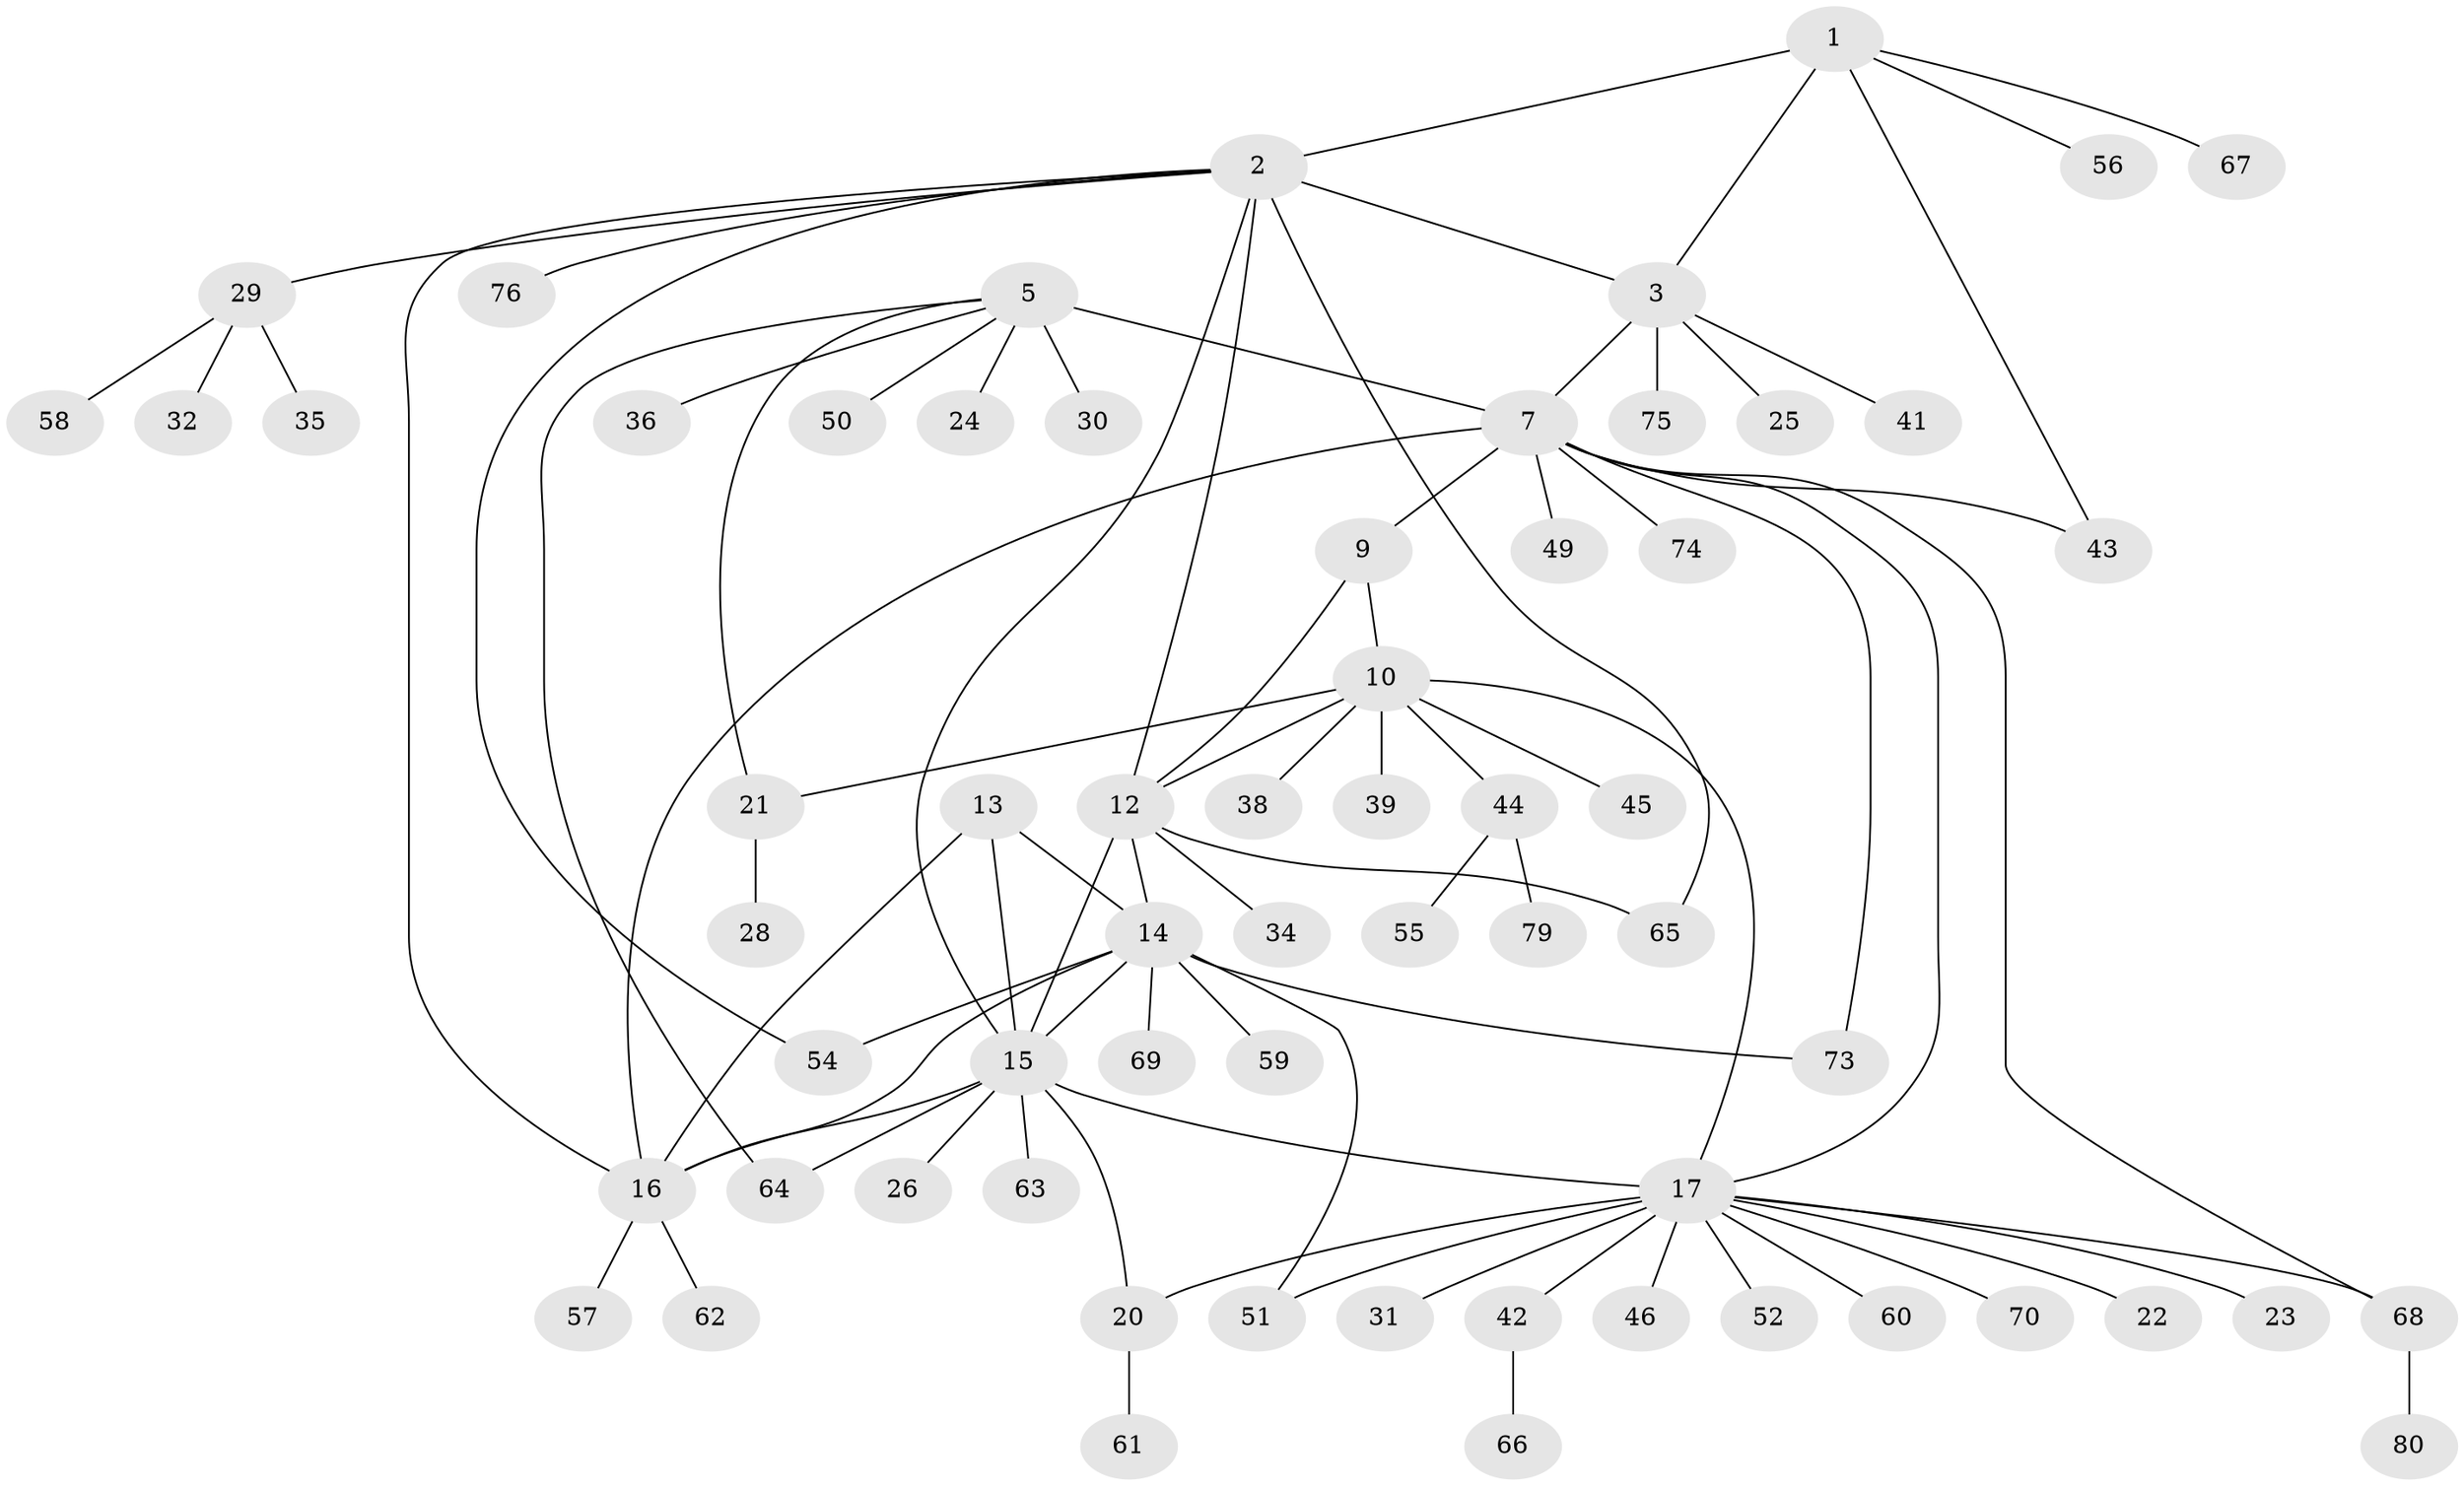 // Generated by graph-tools (version 1.1) at 2025/52/02/27/25 19:52:15]
// undirected, 63 vertices, 83 edges
graph export_dot {
graph [start="1"]
  node [color=gray90,style=filled];
  1;
  2 [super="+4"];
  3 [super="+27"];
  5 [super="+6"];
  7 [super="+8"];
  9;
  10 [super="+11"];
  12 [super="+40"];
  13;
  14 [super="+33"];
  15 [super="+19"];
  16 [super="+72"];
  17 [super="+18"];
  20;
  21 [super="+48"];
  22;
  23 [super="+47"];
  24;
  25;
  26;
  28;
  29 [super="+37"];
  30;
  31;
  32;
  34;
  35;
  36;
  38;
  39;
  41;
  42;
  43 [super="+71"];
  44 [super="+78"];
  45 [super="+53"];
  46;
  49;
  50;
  51;
  52;
  54;
  55;
  56;
  57;
  58;
  59;
  60;
  61;
  62;
  63;
  64;
  65;
  66;
  67;
  68 [super="+77"];
  69;
  70;
  73;
  74;
  75;
  76;
  79;
  80;
  1 -- 2 [weight=2];
  1 -- 3;
  1 -- 43;
  1 -- 56;
  1 -- 67;
  2 -- 3 [weight=2];
  2 -- 12;
  2 -- 29;
  2 -- 54;
  2 -- 65;
  2 -- 76;
  2 -- 16;
  2 -- 15;
  3 -- 25;
  3 -- 75;
  3 -- 7;
  3 -- 41;
  5 -- 7 [weight=4];
  5 -- 21;
  5 -- 24;
  5 -- 30;
  5 -- 36;
  5 -- 64;
  5 -- 50;
  7 -- 16;
  7 -- 49;
  7 -- 68;
  7 -- 74;
  7 -- 73;
  7 -- 9;
  7 -- 43;
  7 -- 17;
  9 -- 10 [weight=2];
  9 -- 12;
  10 -- 12 [weight=2];
  10 -- 38;
  10 -- 45;
  10 -- 21;
  10 -- 39;
  10 -- 44;
  10 -- 17;
  12 -- 15;
  12 -- 34;
  12 -- 65;
  12 -- 14;
  13 -- 14;
  13 -- 15;
  13 -- 16;
  14 -- 15;
  14 -- 16;
  14 -- 59;
  14 -- 69;
  14 -- 73;
  14 -- 54;
  14 -- 51;
  15 -- 16;
  15 -- 26;
  15 -- 64;
  15 -- 17 [weight=2];
  15 -- 20;
  15 -- 63;
  16 -- 57;
  16 -- 62;
  17 -- 20 [weight=2];
  17 -- 23;
  17 -- 31;
  17 -- 42;
  17 -- 46;
  17 -- 51;
  17 -- 52;
  17 -- 60;
  17 -- 68;
  17 -- 70;
  17 -- 22;
  20 -- 61;
  21 -- 28;
  29 -- 32;
  29 -- 35;
  29 -- 58;
  42 -- 66;
  44 -- 55;
  44 -- 79;
  68 -- 80;
}
